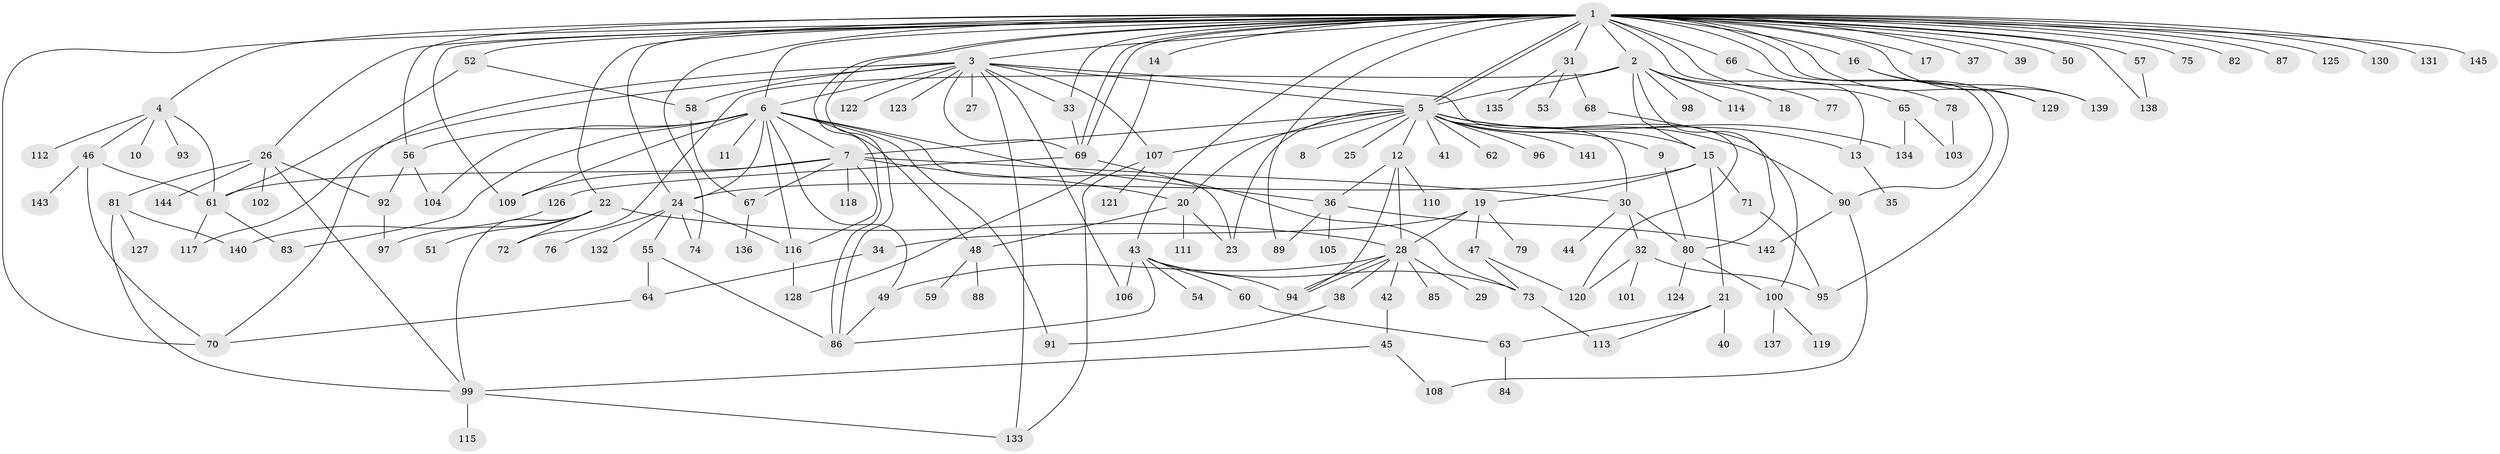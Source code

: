 // coarse degree distribution, {49: 0.008771929824561403, 8: 0.017543859649122806, 5: 0.043859649122807015, 20: 0.008771929824561403, 12: 0.008771929824561403, 10: 0.008771929824561403, 1: 0.4649122807017544, 2: 0.19298245614035087, 3: 0.08771929824561403, 7: 0.017543859649122806, 6: 0.02631578947368421, 9: 0.02631578947368421, 4: 0.08771929824561403}
// Generated by graph-tools (version 1.1) at 2025/51/02/27/25 19:51:54]
// undirected, 145 vertices, 224 edges
graph export_dot {
graph [start="1"]
  node [color=gray90,style=filled];
  1;
  2;
  3;
  4;
  5;
  6;
  7;
  8;
  9;
  10;
  11;
  12;
  13;
  14;
  15;
  16;
  17;
  18;
  19;
  20;
  21;
  22;
  23;
  24;
  25;
  26;
  27;
  28;
  29;
  30;
  31;
  32;
  33;
  34;
  35;
  36;
  37;
  38;
  39;
  40;
  41;
  42;
  43;
  44;
  45;
  46;
  47;
  48;
  49;
  50;
  51;
  52;
  53;
  54;
  55;
  56;
  57;
  58;
  59;
  60;
  61;
  62;
  63;
  64;
  65;
  66;
  67;
  68;
  69;
  70;
  71;
  72;
  73;
  74;
  75;
  76;
  77;
  78;
  79;
  80;
  81;
  82;
  83;
  84;
  85;
  86;
  87;
  88;
  89;
  90;
  91;
  92;
  93;
  94;
  95;
  96;
  97;
  98;
  99;
  100;
  101;
  102;
  103;
  104;
  105;
  106;
  107;
  108;
  109;
  110;
  111;
  112;
  113;
  114;
  115;
  116;
  117;
  118;
  119;
  120;
  121;
  122;
  123;
  124;
  125;
  126;
  127;
  128;
  129;
  130;
  131;
  132;
  133;
  134;
  135;
  136;
  137;
  138;
  139;
  140;
  141;
  142;
  143;
  144;
  145;
  1 -- 2;
  1 -- 3;
  1 -- 4;
  1 -- 5;
  1 -- 5;
  1 -- 6;
  1 -- 13;
  1 -- 14;
  1 -- 16;
  1 -- 17;
  1 -- 22;
  1 -- 24;
  1 -- 26;
  1 -- 31;
  1 -- 33;
  1 -- 37;
  1 -- 39;
  1 -- 43;
  1 -- 50;
  1 -- 52;
  1 -- 56;
  1 -- 57;
  1 -- 65;
  1 -- 66;
  1 -- 69;
  1 -- 69;
  1 -- 70;
  1 -- 74;
  1 -- 75;
  1 -- 82;
  1 -- 86;
  1 -- 86;
  1 -- 87;
  1 -- 89;
  1 -- 90;
  1 -- 95;
  1 -- 109;
  1 -- 125;
  1 -- 129;
  1 -- 130;
  1 -- 131;
  1 -- 138;
  1 -- 139;
  1 -- 145;
  2 -- 5;
  2 -- 15;
  2 -- 18;
  2 -- 72;
  2 -- 77;
  2 -- 80;
  2 -- 98;
  2 -- 114;
  3 -- 5;
  3 -- 6;
  3 -- 27;
  3 -- 33;
  3 -- 58;
  3 -- 69;
  3 -- 70;
  3 -- 106;
  3 -- 107;
  3 -- 117;
  3 -- 120;
  3 -- 122;
  3 -- 123;
  3 -- 133;
  4 -- 10;
  4 -- 46;
  4 -- 61;
  4 -- 93;
  4 -- 112;
  5 -- 7;
  5 -- 8;
  5 -- 9;
  5 -- 12;
  5 -- 13;
  5 -- 15;
  5 -- 20;
  5 -- 23;
  5 -- 25;
  5 -- 30;
  5 -- 41;
  5 -- 62;
  5 -- 90;
  5 -- 96;
  5 -- 107;
  5 -- 134;
  5 -- 141;
  6 -- 7;
  6 -- 11;
  6 -- 23;
  6 -- 24;
  6 -- 36;
  6 -- 48;
  6 -- 49;
  6 -- 56;
  6 -- 83;
  6 -- 91;
  6 -- 104;
  6 -- 109;
  6 -- 116;
  7 -- 20;
  7 -- 30;
  7 -- 61;
  7 -- 67;
  7 -- 109;
  7 -- 116;
  7 -- 118;
  9 -- 80;
  12 -- 28;
  12 -- 36;
  12 -- 94;
  12 -- 110;
  13 -- 35;
  14 -- 128;
  15 -- 19;
  15 -- 21;
  15 -- 24;
  15 -- 71;
  16 -- 129;
  16 -- 139;
  19 -- 28;
  19 -- 34;
  19 -- 47;
  19 -- 79;
  20 -- 23;
  20 -- 48;
  20 -- 111;
  21 -- 40;
  21 -- 63;
  21 -- 113;
  22 -- 28;
  22 -- 51;
  22 -- 72;
  22 -- 97;
  22 -- 99;
  24 -- 55;
  24 -- 74;
  24 -- 76;
  24 -- 116;
  24 -- 132;
  26 -- 81;
  26 -- 92;
  26 -- 99;
  26 -- 102;
  26 -- 144;
  28 -- 29;
  28 -- 38;
  28 -- 42;
  28 -- 49;
  28 -- 85;
  28 -- 94;
  28 -- 94;
  30 -- 32;
  30 -- 44;
  30 -- 80;
  31 -- 53;
  31 -- 68;
  31 -- 135;
  32 -- 95;
  32 -- 101;
  32 -- 120;
  33 -- 69;
  34 -- 64;
  36 -- 89;
  36 -- 105;
  36 -- 142;
  38 -- 91;
  42 -- 45;
  43 -- 54;
  43 -- 60;
  43 -- 73;
  43 -- 86;
  43 -- 94;
  43 -- 106;
  45 -- 99;
  45 -- 108;
  46 -- 61;
  46 -- 70;
  46 -- 143;
  47 -- 73;
  47 -- 120;
  48 -- 59;
  48 -- 88;
  49 -- 86;
  52 -- 58;
  52 -- 61;
  55 -- 64;
  55 -- 86;
  56 -- 92;
  56 -- 104;
  57 -- 138;
  58 -- 67;
  60 -- 63;
  61 -- 83;
  61 -- 117;
  63 -- 84;
  64 -- 70;
  65 -- 103;
  65 -- 134;
  66 -- 78;
  67 -- 136;
  68 -- 100;
  69 -- 73;
  69 -- 126;
  71 -- 95;
  73 -- 113;
  78 -- 103;
  80 -- 100;
  80 -- 124;
  81 -- 99;
  81 -- 127;
  81 -- 140;
  90 -- 108;
  90 -- 142;
  92 -- 97;
  99 -- 115;
  99 -- 133;
  100 -- 119;
  100 -- 137;
  107 -- 121;
  107 -- 133;
  116 -- 128;
  126 -- 140;
}
